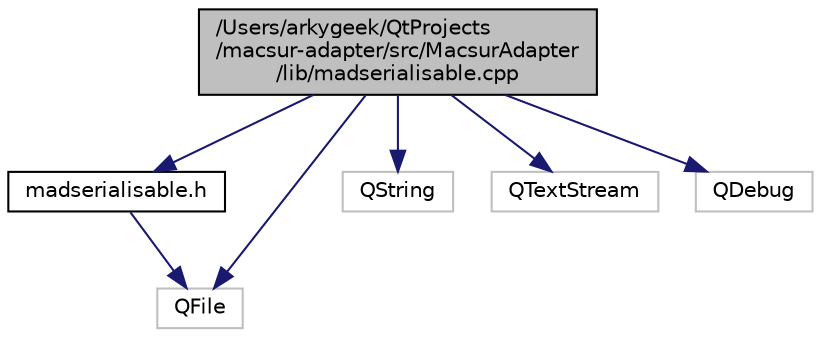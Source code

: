 digraph "/Users/arkygeek/QtProjects/macsur-adapter/src/MacsurAdapter/lib/madserialisable.cpp"
{
  edge [fontname="Helvetica",fontsize="10",labelfontname="Helvetica",labelfontsize="10"];
  node [fontname="Helvetica",fontsize="10",shape=record];
  Node1 [label="/Users/arkygeek/QtProjects\l/macsur-adapter/src/MacsurAdapter\l/lib/madserialisable.cpp",height=0.2,width=0.4,color="black", fillcolor="grey75", style="filled" fontcolor="black"];
  Node1 -> Node2 [color="midnightblue",fontsize="10",style="solid",fontname="Helvetica"];
  Node2 [label="madserialisable.h",height=0.2,width=0.4,color="black", fillcolor="white", style="filled",URL="$madserialisable_8h.html"];
  Node2 -> Node3 [color="midnightblue",fontsize="10",style="solid",fontname="Helvetica"];
  Node3 [label="QFile",height=0.2,width=0.4,color="grey75", fillcolor="white", style="filled"];
  Node1 -> Node3 [color="midnightblue",fontsize="10",style="solid",fontname="Helvetica"];
  Node1 -> Node4 [color="midnightblue",fontsize="10",style="solid",fontname="Helvetica"];
  Node4 [label="QString",height=0.2,width=0.4,color="grey75", fillcolor="white", style="filled"];
  Node1 -> Node5 [color="midnightblue",fontsize="10",style="solid",fontname="Helvetica"];
  Node5 [label="QTextStream",height=0.2,width=0.4,color="grey75", fillcolor="white", style="filled"];
  Node1 -> Node6 [color="midnightblue",fontsize="10",style="solid",fontname="Helvetica"];
  Node6 [label="QDebug",height=0.2,width=0.4,color="grey75", fillcolor="white", style="filled"];
}
